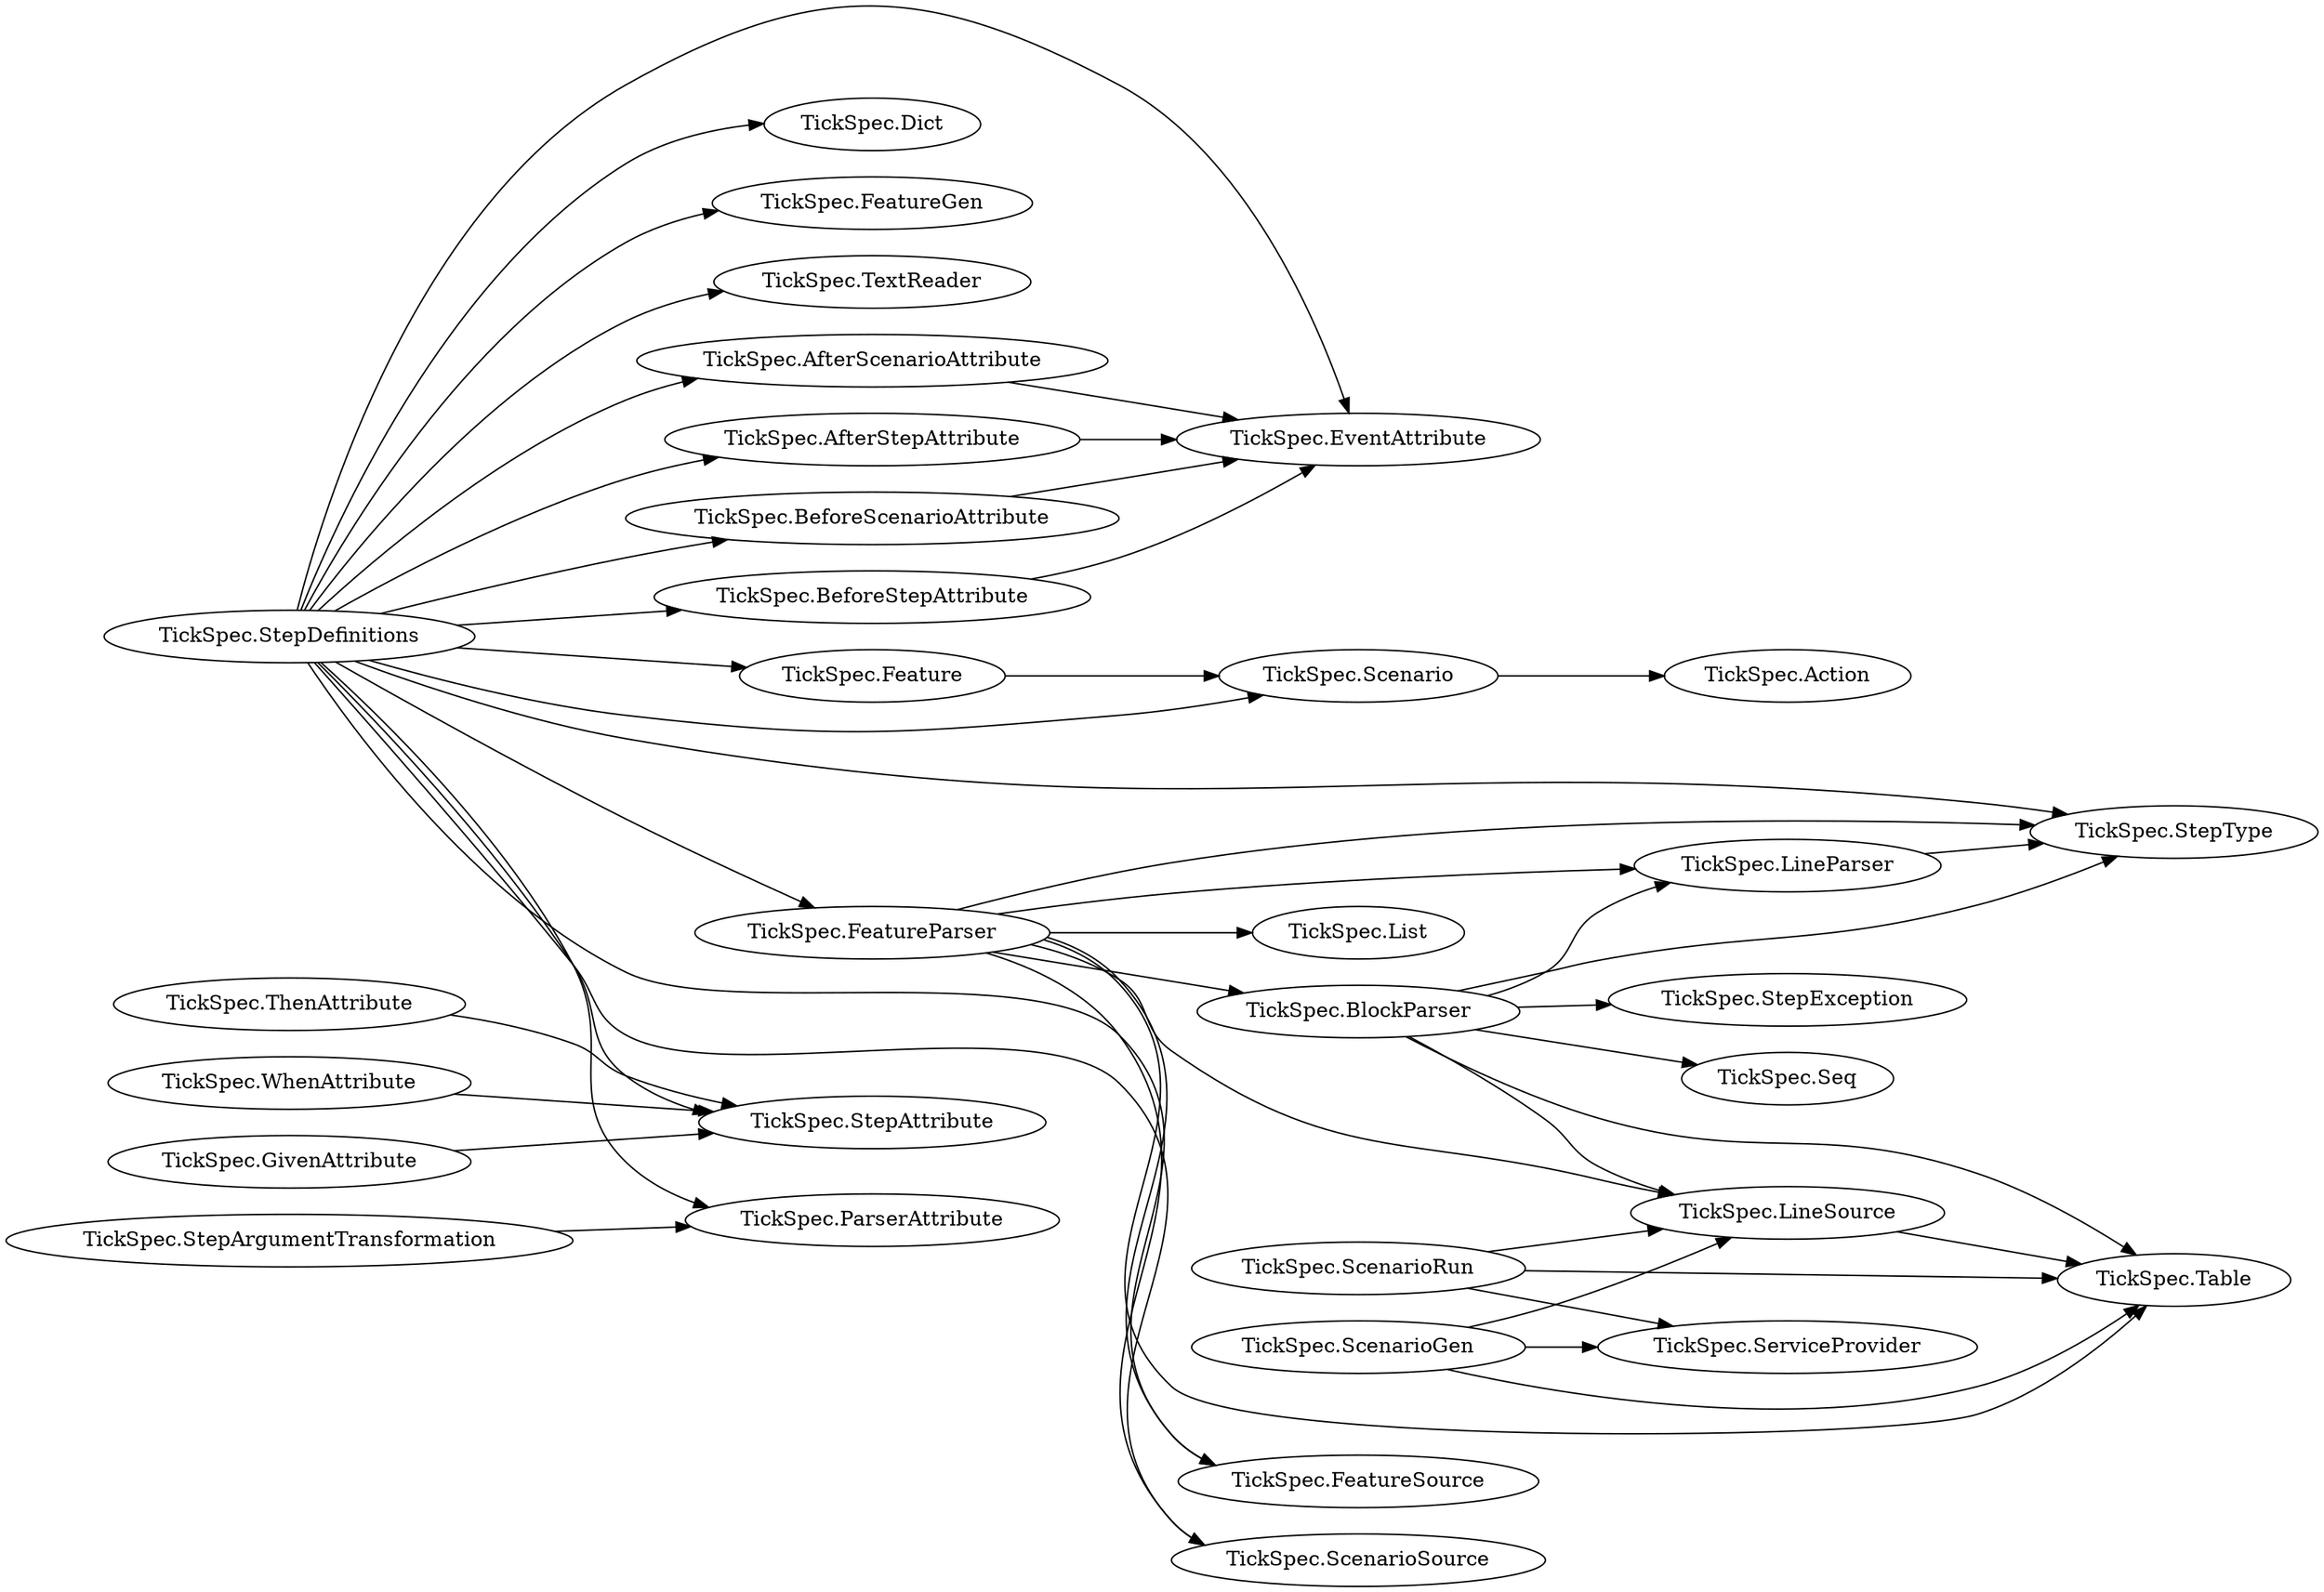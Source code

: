 digraph G {
    page="40,60"; 
    ratio=auto;
    rankdir=LR;
    fontsize=10;
   "TickSpec.AfterScenarioAttribute" -> { rank=none; "TickSpec.EventAttribute" }
   "TickSpec.AfterStepAttribute" -> { rank=none; "TickSpec.EventAttribute" }
   "TickSpec.BeforeScenarioAttribute" -> { rank=none; "TickSpec.EventAttribute" }
   "TickSpec.BeforeStepAttribute" -> { rank=none; "TickSpec.EventAttribute" }
   "TickSpec.BlockParser" -> { rank=none; "TickSpec.LineParser"; "TickSpec.LineSource"; "TickSpec.Seq"; "TickSpec.StepException"; "TickSpec.StepType"; "TickSpec.Table" }
   "TickSpec.Feature" -> { rank=none; "TickSpec.Scenario" }
   "TickSpec.FeatureParser" -> { rank=none; "TickSpec.BlockParser"; "TickSpec.FeatureSource"; "TickSpec.LineParser"; "TickSpec.LineSource"; "TickSpec.List"; "TickSpec.ScenarioSource"; "TickSpec.StepType"; "TickSpec.Table" }
   "TickSpec.GivenAttribute" -> { rank=none; "TickSpec.StepAttribute" }
   "TickSpec.LineParser" -> { rank=none; "TickSpec.StepType" }
   "TickSpec.LineSource" -> { rank=none; "TickSpec.Table" }
   "TickSpec.Scenario" -> { rank=none; "TickSpec.Action" }
   "TickSpec.ScenarioGen" -> { rank=none; "TickSpec.LineSource"; "TickSpec.ServiceProvider"; "TickSpec.Table" }
   "TickSpec.ScenarioRun" -> { rank=none; "TickSpec.LineSource"; "TickSpec.ServiceProvider"; "TickSpec.Table" }
   "TickSpec.StepArgumentTransformation" -> { rank=none; "TickSpec.ParserAttribute" }
   "TickSpec.StepDefinitions" -> { rank=none; "TickSpec.AfterScenarioAttribute"; "TickSpec.AfterStepAttribute"; "TickSpec.BeforeScenarioAttribute"; "TickSpec.BeforeStepAttribute"; "TickSpec.Dict"; "TickSpec.EventAttribute"; "TickSpec.Feature"; "TickSpec.FeatureGen"; "TickSpec.FeatureParser"; "TickSpec.FeatureSource"; "TickSpec.ParserAttribute"; "TickSpec.Scenario"; "TickSpec.ScenarioSource"; "TickSpec.StepAttribute"; "TickSpec.StepType"; "TickSpec.TextReader" }
   "TickSpec.ThenAttribute" -> { rank=none; "TickSpec.StepAttribute" }
   "TickSpec.WhenAttribute" -> { rank=none; "TickSpec.StepAttribute" }
   }
